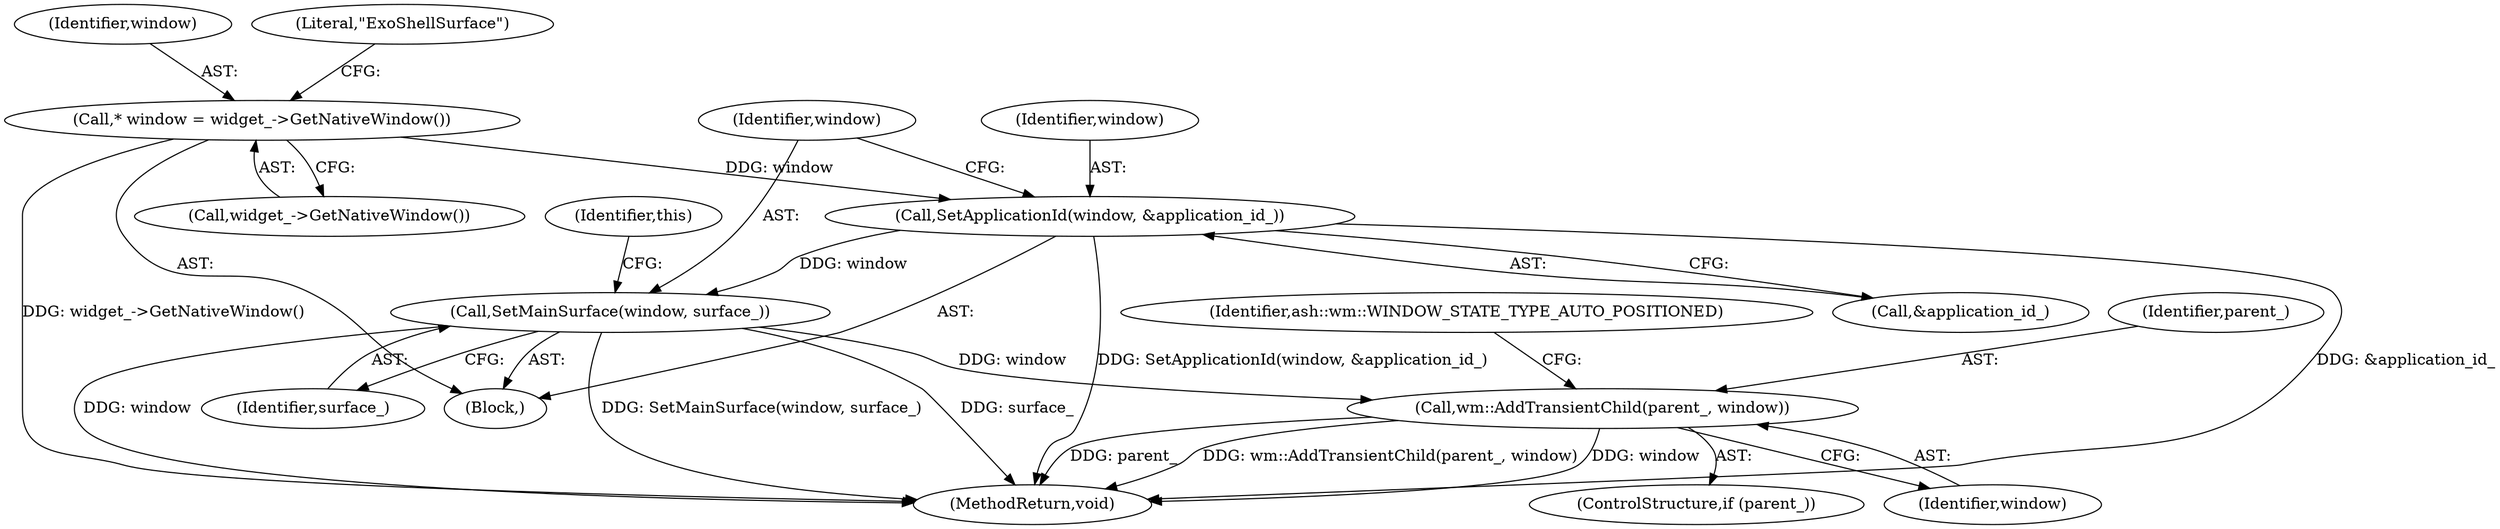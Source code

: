 digraph "0_Chrome_05c619eb6e7dac046afc72c0d5381856f87fb421@pointer" {
"1000176" [label="(Call,* window = widget_->GetNativeWindow())"];
"1000183" [label="(Call,SetApplicationId(window, &application_id_))"];
"1000187" [label="(Call,SetMainSurface(window, surface_))"];
"1000196" [label="(Call,wm::AddTransientChild(parent_, window))"];
"1000177" [label="(Identifier,window)"];
"1000196" [label="(Call,wm::AddTransientChild(parent_, window))"];
"1000184" [label="(Identifier,window)"];
"1000203" [label="(Identifier,ash::wm::WINDOW_STATE_TYPE_AUTO_POSITIONED)"];
"1000189" [label="(Identifier,surface_)"];
"1000185" [label="(Call,&application_id_)"];
"1000225" [label="(MethodReturn,void)"];
"1000178" [label="(Call,widget_->GetNativeWindow())"];
"1000187" [label="(Call,SetMainSurface(window, surface_))"];
"1000176" [label="(Call,* window = widget_->GetNativeWindow())"];
"1000183" [label="(Call,SetApplicationId(window, &application_id_))"];
"1000197" [label="(Identifier,parent_)"];
"1000180" [label="(Literal,\"ExoShellSurface\")"];
"1000188" [label="(Identifier,window)"];
"1000194" [label="(ControlStructure,if (parent_))"];
"1000191" [label="(Identifier,this)"];
"1000198" [label="(Identifier,window)"];
"1000102" [label="(Block,)"];
"1000176" -> "1000102"  [label="AST: "];
"1000176" -> "1000178"  [label="CFG: "];
"1000177" -> "1000176"  [label="AST: "];
"1000178" -> "1000176"  [label="AST: "];
"1000180" -> "1000176"  [label="CFG: "];
"1000176" -> "1000225"  [label="DDG: widget_->GetNativeWindow()"];
"1000176" -> "1000183"  [label="DDG: window"];
"1000183" -> "1000102"  [label="AST: "];
"1000183" -> "1000185"  [label="CFG: "];
"1000184" -> "1000183"  [label="AST: "];
"1000185" -> "1000183"  [label="AST: "];
"1000188" -> "1000183"  [label="CFG: "];
"1000183" -> "1000225"  [label="DDG: &application_id_"];
"1000183" -> "1000225"  [label="DDG: SetApplicationId(window, &application_id_)"];
"1000183" -> "1000187"  [label="DDG: window"];
"1000187" -> "1000102"  [label="AST: "];
"1000187" -> "1000189"  [label="CFG: "];
"1000188" -> "1000187"  [label="AST: "];
"1000189" -> "1000187"  [label="AST: "];
"1000191" -> "1000187"  [label="CFG: "];
"1000187" -> "1000225"  [label="DDG: window"];
"1000187" -> "1000225"  [label="DDG: SetMainSurface(window, surface_)"];
"1000187" -> "1000225"  [label="DDG: surface_"];
"1000187" -> "1000196"  [label="DDG: window"];
"1000196" -> "1000194"  [label="AST: "];
"1000196" -> "1000198"  [label="CFG: "];
"1000197" -> "1000196"  [label="AST: "];
"1000198" -> "1000196"  [label="AST: "];
"1000203" -> "1000196"  [label="CFG: "];
"1000196" -> "1000225"  [label="DDG: parent_"];
"1000196" -> "1000225"  [label="DDG: wm::AddTransientChild(parent_, window)"];
"1000196" -> "1000225"  [label="DDG: window"];
}
